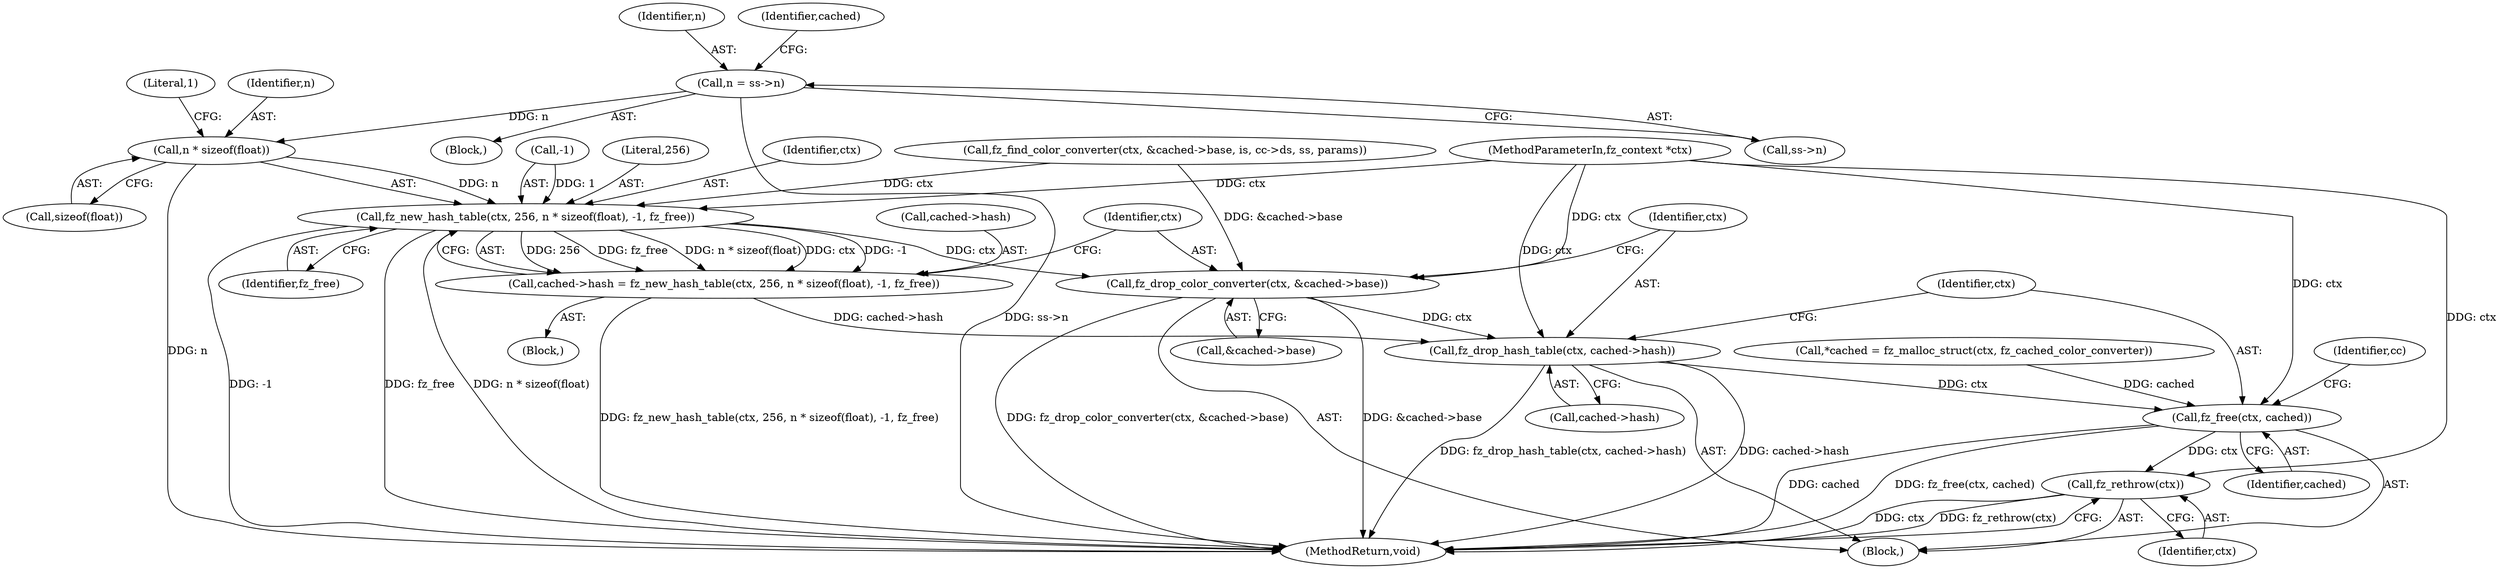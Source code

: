 digraph "0_ghostscript_83d4dae44c71816c084a635550acc1a51529b881@pointer" {
"1000109" [label="(Call,n = ss->n)"];
"1000169" [label="(Call,n * sizeof(float))"];
"1000166" [label="(Call,fz_new_hash_table(ctx, 256, n * sizeof(float), -1, fz_free))"];
"1000162" [label="(Call,cached->hash = fz_new_hash_table(ctx, 256, n * sizeof(float), -1, fz_free))"];
"1000183" [label="(Call,fz_drop_hash_table(ctx, cached->hash))"];
"1000188" [label="(Call,fz_free(ctx, cached))"];
"1000196" [label="(Call,fz_rethrow(ctx))"];
"1000177" [label="(Call,fz_drop_color_converter(ctx, &cached->base))"];
"1000175" [label="(Identifier,fz_free)"];
"1000101" [label="(MethodParameterIn,fz_context *ctx)"];
"1000162" [label="(Call,cached->hash = fz_new_hash_table(ctx, 256, n * sizeof(float), -1, fz_free))"];
"1000183" [label="(Call,fz_drop_hash_table(ctx, cached->hash))"];
"1000110" [label="(Identifier,n)"];
"1000168" [label="(Literal,256)"];
"1000115" [label="(Call,*cached = fz_malloc_struct(ctx, fz_cached_color_converter))"];
"1000163" [label="(Call,cached->hash)"];
"1000173" [label="(Call,-1)"];
"1000170" [label="(Identifier,n)"];
"1000176" [label="(Block,)"];
"1000177" [label="(Call,fz_drop_color_converter(ctx, &cached->base))"];
"1000150" [label="(Call,fz_find_color_converter(ctx, &cached->base, is, cc->ds, ss, params))"];
"1000111" [label="(Call,ss->n)"];
"1000169" [label="(Call,n * sizeof(float))"];
"1000174" [label="(Literal,1)"];
"1000185" [label="(Call,cached->hash)"];
"1000198" [label="(MethodReturn,void)"];
"1000107" [label="(Block,)"];
"1000197" [label="(Identifier,ctx)"];
"1000149" [label="(Block,)"];
"1000184" [label="(Identifier,ctx)"];
"1000193" [label="(Identifier,cc)"];
"1000189" [label="(Identifier,ctx)"];
"1000196" [label="(Call,fz_rethrow(ctx))"];
"1000178" [label="(Identifier,ctx)"];
"1000116" [label="(Identifier,cached)"];
"1000167" [label="(Identifier,ctx)"];
"1000179" [label="(Call,&cached->base)"];
"1000171" [label="(Call,sizeof(float))"];
"1000188" [label="(Call,fz_free(ctx, cached))"];
"1000166" [label="(Call,fz_new_hash_table(ctx, 256, n * sizeof(float), -1, fz_free))"];
"1000109" [label="(Call,n = ss->n)"];
"1000190" [label="(Identifier,cached)"];
"1000109" -> "1000107"  [label="AST: "];
"1000109" -> "1000111"  [label="CFG: "];
"1000110" -> "1000109"  [label="AST: "];
"1000111" -> "1000109"  [label="AST: "];
"1000116" -> "1000109"  [label="CFG: "];
"1000109" -> "1000198"  [label="DDG: ss->n"];
"1000109" -> "1000169"  [label="DDG: n"];
"1000169" -> "1000166"  [label="AST: "];
"1000169" -> "1000171"  [label="CFG: "];
"1000170" -> "1000169"  [label="AST: "];
"1000171" -> "1000169"  [label="AST: "];
"1000174" -> "1000169"  [label="CFG: "];
"1000169" -> "1000198"  [label="DDG: n"];
"1000169" -> "1000166"  [label="DDG: n"];
"1000166" -> "1000162"  [label="AST: "];
"1000166" -> "1000175"  [label="CFG: "];
"1000167" -> "1000166"  [label="AST: "];
"1000168" -> "1000166"  [label="AST: "];
"1000173" -> "1000166"  [label="AST: "];
"1000175" -> "1000166"  [label="AST: "];
"1000162" -> "1000166"  [label="CFG: "];
"1000166" -> "1000198"  [label="DDG: n * sizeof(float)"];
"1000166" -> "1000198"  [label="DDG: -1"];
"1000166" -> "1000198"  [label="DDG: fz_free"];
"1000166" -> "1000162"  [label="DDG: 256"];
"1000166" -> "1000162"  [label="DDG: fz_free"];
"1000166" -> "1000162"  [label="DDG: n * sizeof(float)"];
"1000166" -> "1000162"  [label="DDG: ctx"];
"1000166" -> "1000162"  [label="DDG: -1"];
"1000150" -> "1000166"  [label="DDG: ctx"];
"1000101" -> "1000166"  [label="DDG: ctx"];
"1000173" -> "1000166"  [label="DDG: 1"];
"1000166" -> "1000177"  [label="DDG: ctx"];
"1000162" -> "1000149"  [label="AST: "];
"1000163" -> "1000162"  [label="AST: "];
"1000178" -> "1000162"  [label="CFG: "];
"1000162" -> "1000198"  [label="DDG: fz_new_hash_table(ctx, 256, n * sizeof(float), -1, fz_free)"];
"1000162" -> "1000183"  [label="DDG: cached->hash"];
"1000183" -> "1000176"  [label="AST: "];
"1000183" -> "1000185"  [label="CFG: "];
"1000184" -> "1000183"  [label="AST: "];
"1000185" -> "1000183"  [label="AST: "];
"1000189" -> "1000183"  [label="CFG: "];
"1000183" -> "1000198"  [label="DDG: cached->hash"];
"1000183" -> "1000198"  [label="DDG: fz_drop_hash_table(ctx, cached->hash)"];
"1000177" -> "1000183"  [label="DDG: ctx"];
"1000101" -> "1000183"  [label="DDG: ctx"];
"1000183" -> "1000188"  [label="DDG: ctx"];
"1000188" -> "1000176"  [label="AST: "];
"1000188" -> "1000190"  [label="CFG: "];
"1000189" -> "1000188"  [label="AST: "];
"1000190" -> "1000188"  [label="AST: "];
"1000193" -> "1000188"  [label="CFG: "];
"1000188" -> "1000198"  [label="DDG: fz_free(ctx, cached)"];
"1000188" -> "1000198"  [label="DDG: cached"];
"1000101" -> "1000188"  [label="DDG: ctx"];
"1000115" -> "1000188"  [label="DDG: cached"];
"1000188" -> "1000196"  [label="DDG: ctx"];
"1000196" -> "1000176"  [label="AST: "];
"1000196" -> "1000197"  [label="CFG: "];
"1000197" -> "1000196"  [label="AST: "];
"1000198" -> "1000196"  [label="CFG: "];
"1000196" -> "1000198"  [label="DDG: ctx"];
"1000196" -> "1000198"  [label="DDG: fz_rethrow(ctx)"];
"1000101" -> "1000196"  [label="DDG: ctx"];
"1000177" -> "1000176"  [label="AST: "];
"1000177" -> "1000179"  [label="CFG: "];
"1000178" -> "1000177"  [label="AST: "];
"1000179" -> "1000177"  [label="AST: "];
"1000184" -> "1000177"  [label="CFG: "];
"1000177" -> "1000198"  [label="DDG: &cached->base"];
"1000177" -> "1000198"  [label="DDG: fz_drop_color_converter(ctx, &cached->base)"];
"1000101" -> "1000177"  [label="DDG: ctx"];
"1000150" -> "1000177"  [label="DDG: &cached->base"];
}
